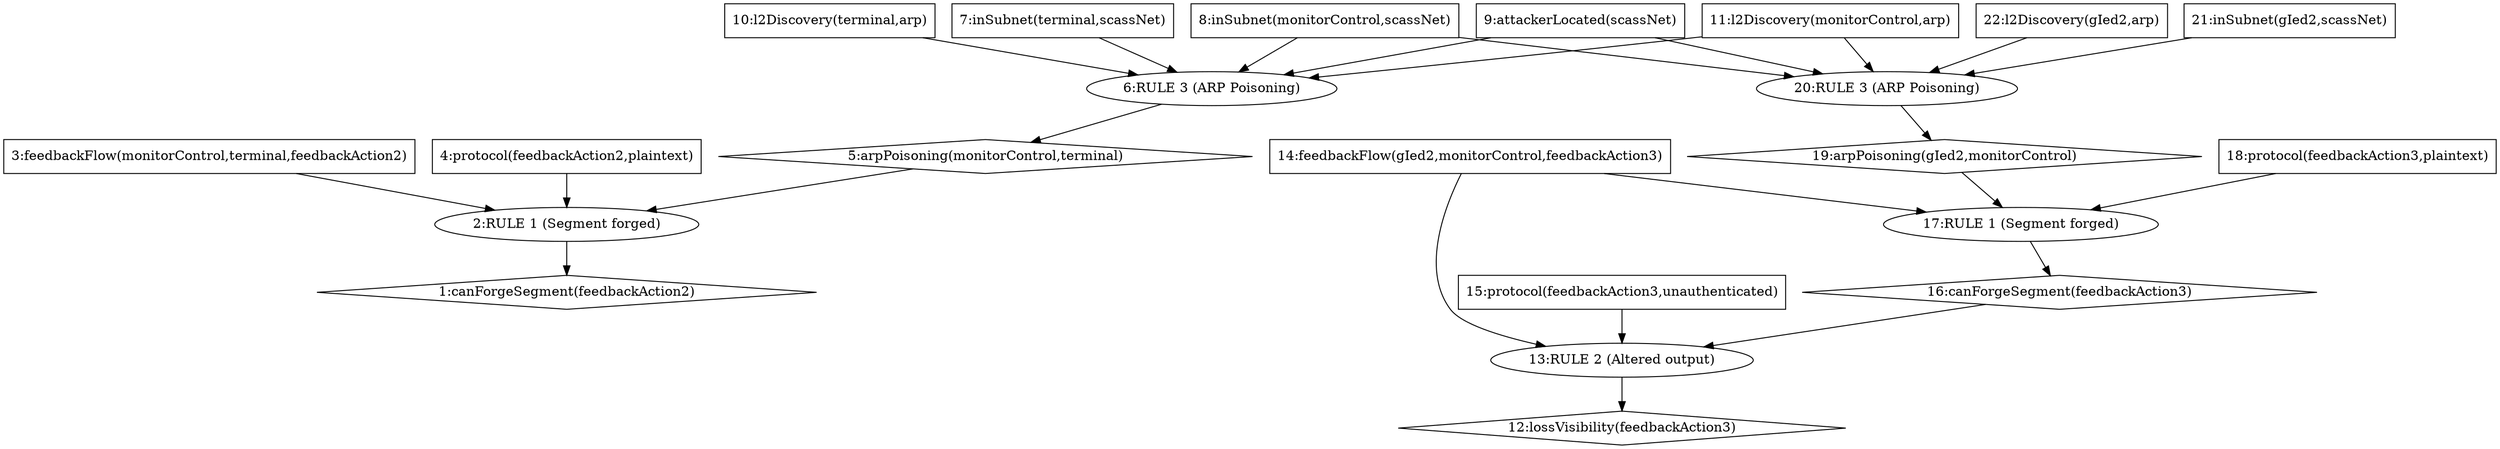digraph G {
	1 [label="1:canForgeSegment(feedbackAction2)",shape=diamond];
	2 [label="2:RULE 1 (Segment forged)",shape=ellipse];
	3 [label="3:feedbackFlow(monitorControl,terminal,feedbackAction2)",shape=box];
	4 [label="4:protocol(feedbackAction2,plaintext)",shape=box];
	5 [label="5:arpPoisoning(monitorControl,terminal)",shape=diamond];
	6 [label="6:RULE 3 (ARP Poisoning)",shape=ellipse];
	7 [label="7:inSubnet(terminal,scassNet)",shape=box];
	8 [label="8:inSubnet(monitorControl,scassNet)",shape=box];
	9 [label="9:attackerLocated(scassNet)",shape=box];
	10 [label="10:l2Discovery(terminal,arp)",shape=box];
	11 [label="11:l2Discovery(monitorControl,arp)",shape=box];
	12 [label="12:lossVisibility(feedbackAction3)",shape=diamond];
	13 [label="13:RULE 2 (Altered output)",shape=ellipse];
	14 [label="14:feedbackFlow(gIed2,monitorControl,feedbackAction3)",shape=box];
	15 [label="15:protocol(feedbackAction3,unauthenticated)",shape=box];
	16 [label="16:canForgeSegment(feedbackAction3)",shape=diamond];
	17 [label="17:RULE 1 (Segment forged)",shape=ellipse];
	18 [label="18:protocol(feedbackAction3,plaintext)",shape=box];
	19 [label="19:arpPoisoning(gIed2,monitorControl)",shape=diamond];
	20 [label="20:RULE 3 (ARP Poisoning)",shape=ellipse];
	21 [label="21:inSubnet(gIed2,scassNet)",shape=box];
	22 [label="22:l2Discovery(gIed2,arp)",shape=box];
	3 -> 	2;
	4 -> 	2;
	7 -> 	6;
	8 -> 	6;
	9 -> 	6;
	10 -> 	6;
	11 -> 	6;
	6 -> 	5;
	5 -> 	2;
	2 -> 	1;
	14 -> 	13;
	15 -> 	13;
	14 -> 	17;
	18 -> 	17;
	8 -> 	20;
	21 -> 	20;
	9 -> 	20;
	11 -> 	20;
	22 -> 	20;
	20 -> 	19;
	19 -> 	17;
	17 -> 	16;
	16 -> 	13;
	13 -> 	12;
}

